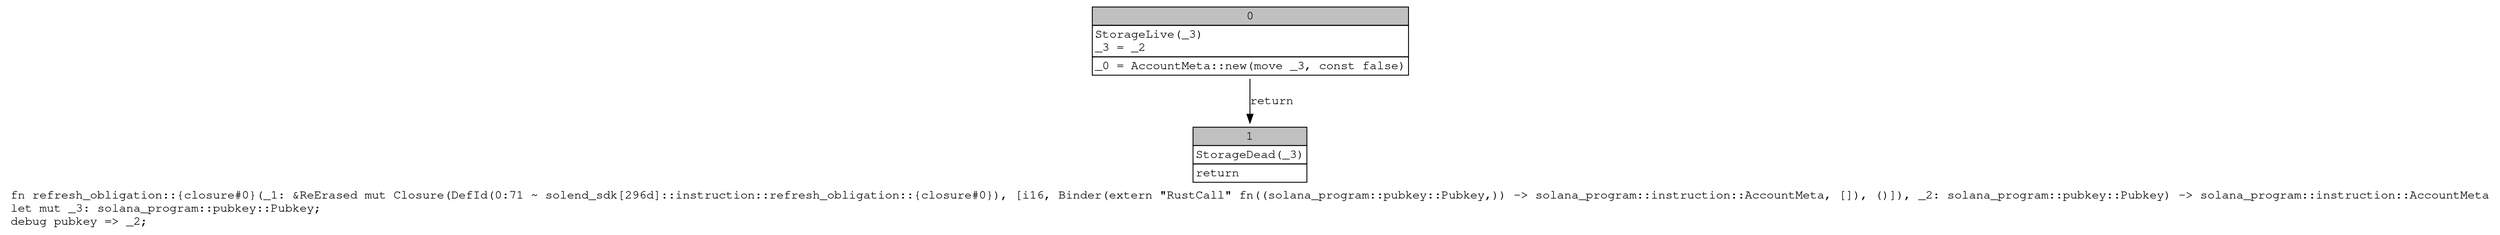 digraph Mir_0_71 {
    graph [fontname="Courier, monospace"];
    node [fontname="Courier, monospace"];
    edge [fontname="Courier, monospace"];
    label=<fn refresh_obligation::{closure#0}(_1: &amp;ReErased mut Closure(DefId(0:71 ~ solend_sdk[296d]::instruction::refresh_obligation::{closure#0}), [i16, Binder(extern &quot;RustCall&quot; fn((solana_program::pubkey::Pubkey,)) -&gt; solana_program::instruction::AccountMeta, []), ()]), _2: solana_program::pubkey::Pubkey) -&gt; solana_program::instruction::AccountMeta<br align="left"/>let mut _3: solana_program::pubkey::Pubkey;<br align="left"/>debug pubkey =&gt; _2;<br align="left"/>>;
    bb0__0_71 [shape="none", label=<<table border="0" cellborder="1" cellspacing="0"><tr><td bgcolor="gray" align="center" colspan="1">0</td></tr><tr><td align="left" balign="left">StorageLive(_3)<br/>_3 = _2<br/></td></tr><tr><td align="left">_0 = AccountMeta::new(move _3, const false)</td></tr></table>>];
    bb1__0_71 [shape="none", label=<<table border="0" cellborder="1" cellspacing="0"><tr><td bgcolor="gray" align="center" colspan="1">1</td></tr><tr><td align="left" balign="left">StorageDead(_3)<br/></td></tr><tr><td align="left">return</td></tr></table>>];
    bb0__0_71 -> bb1__0_71 [label="return"];
}
